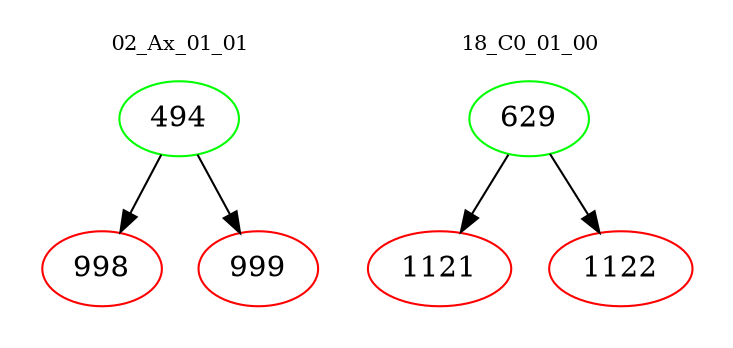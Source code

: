 digraph{
subgraph cluster_0 {
color = white
label = "02_Ax_01_01";
fontsize=10;
T0_494 [label="494", color="green"]
T0_494 -> T0_998 [color="black"]
T0_998 [label="998", color="red"]
T0_494 -> T0_999 [color="black"]
T0_999 [label="999", color="red"]
}
subgraph cluster_1 {
color = white
label = "18_C0_01_00";
fontsize=10;
T1_629 [label="629", color="green"]
T1_629 -> T1_1121 [color="black"]
T1_1121 [label="1121", color="red"]
T1_629 -> T1_1122 [color="black"]
T1_1122 [label="1122", color="red"]
}
}
